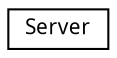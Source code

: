 digraph G
{
  edge [fontname="FreeSans.ttf",fontsize="10",labelfontname="FreeSans.ttf",labelfontsize="10"];
  node [fontname="FreeSans.ttf",fontsize="10",shape=record];
  rankdir=LR;
  Node1 [label="Server",height=0.2,width=0.4,color="black", fillcolor="white", style="filled",URL="$class_server.html"];
}
